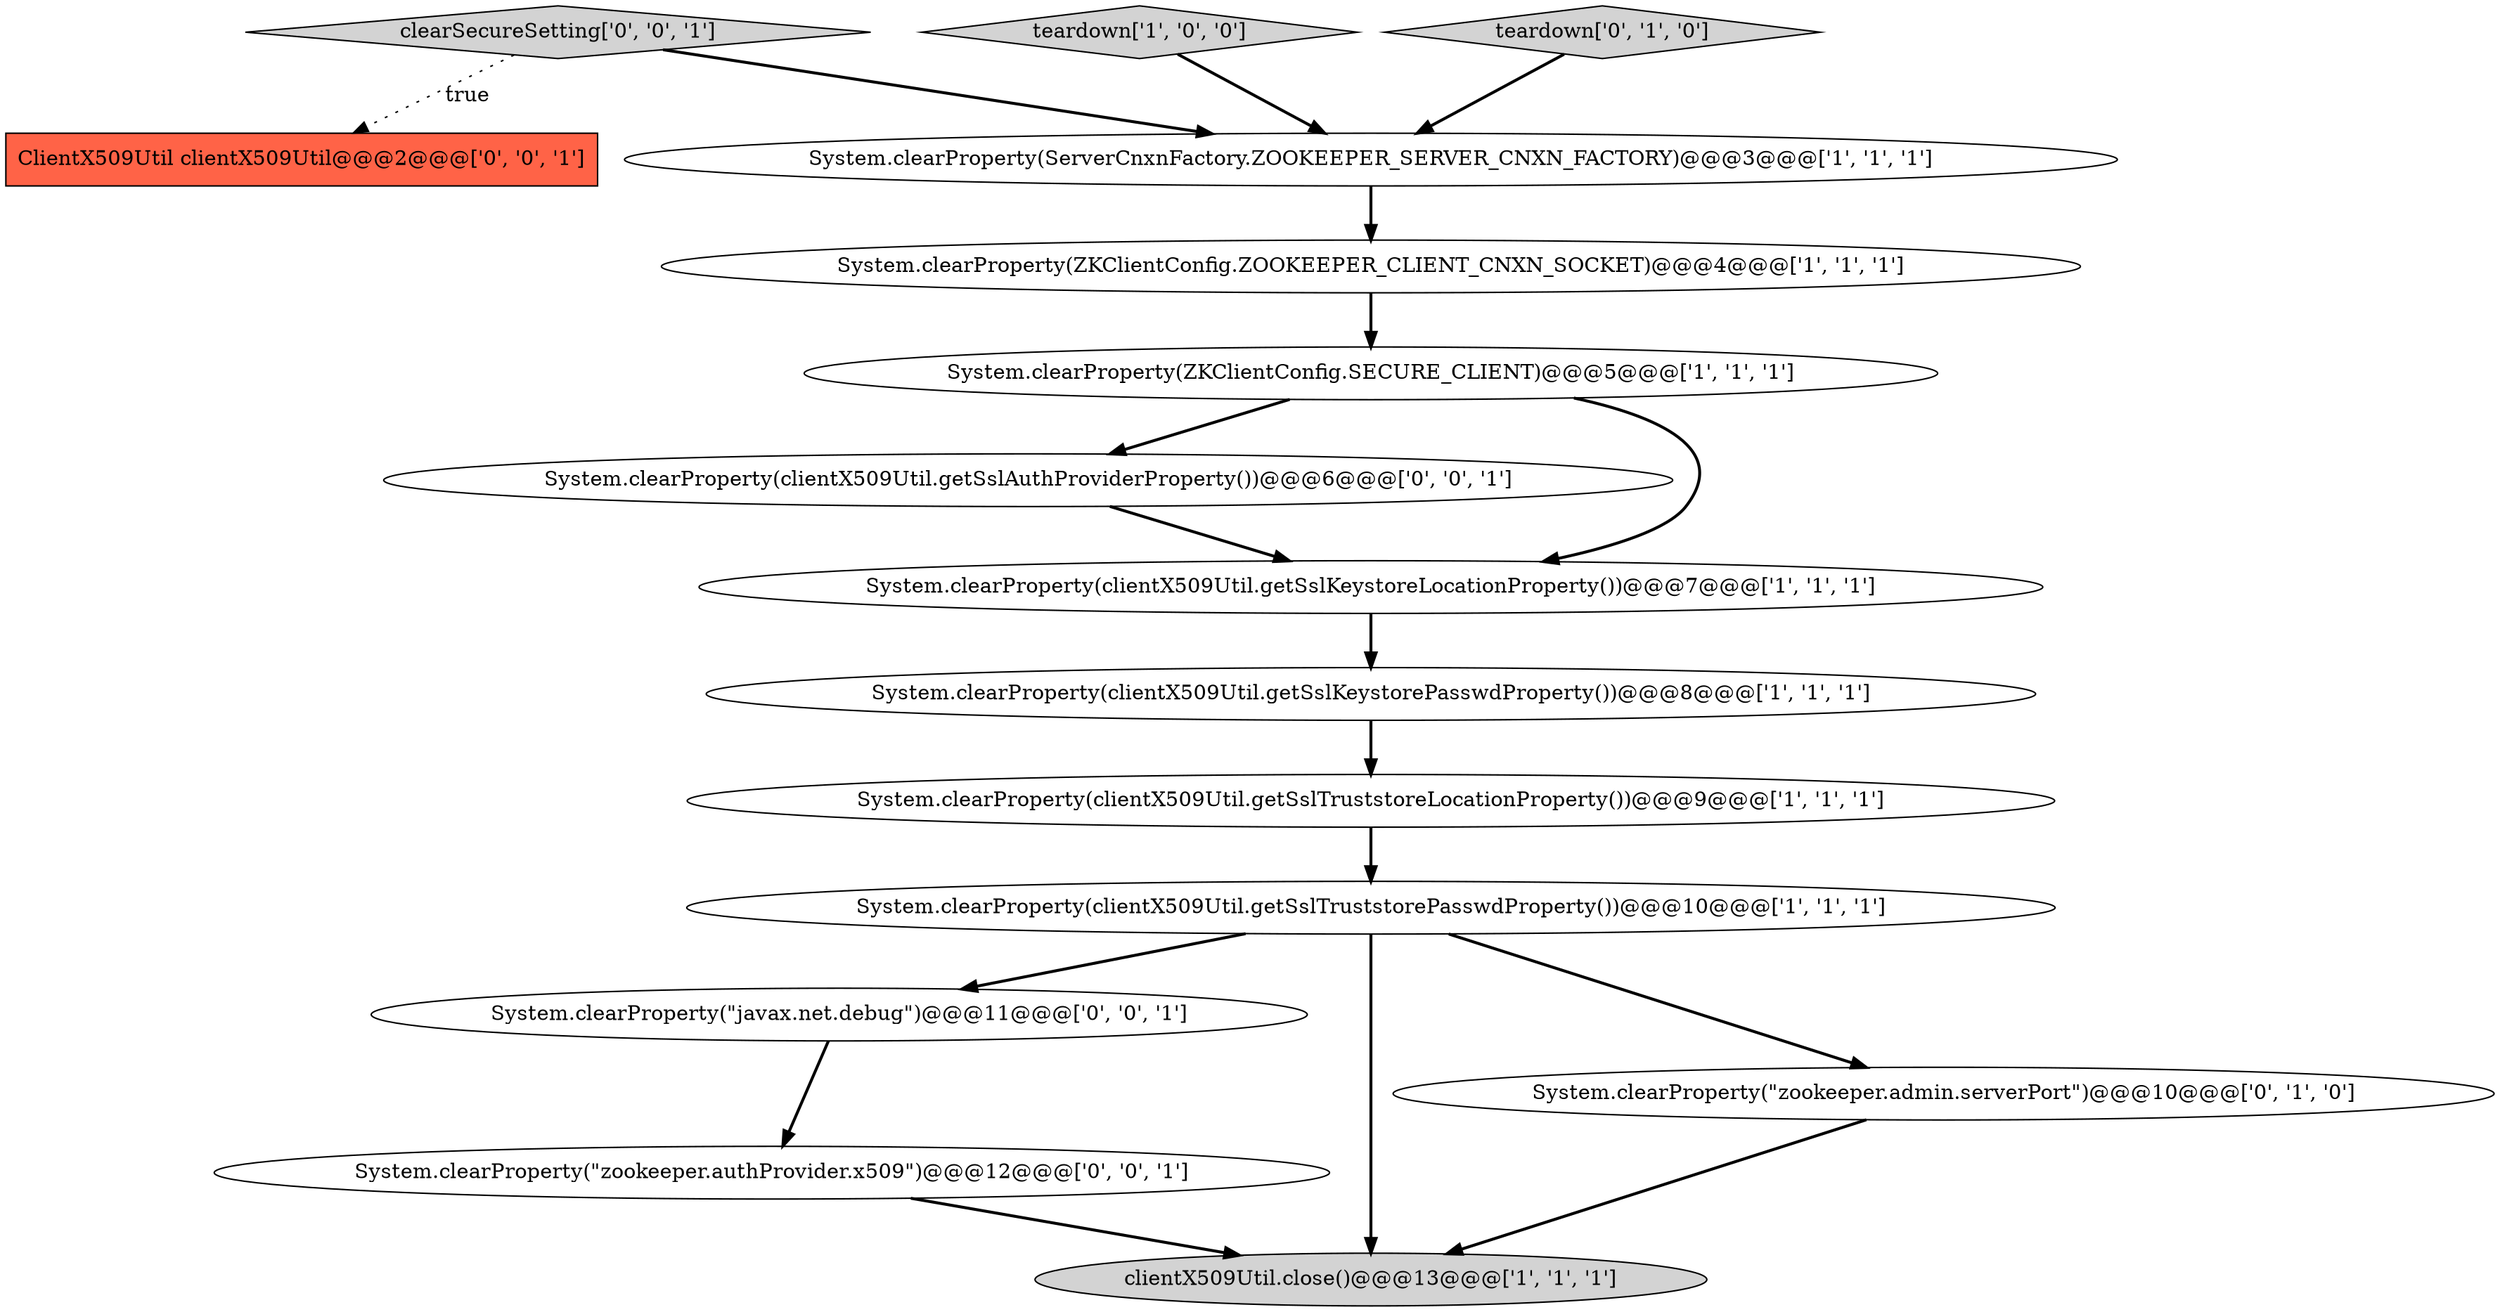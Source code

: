 digraph {
14 [style = filled, label = "System.clearProperty(clientX509Util.getSslAuthProviderProperty())@@@6@@@['0', '0', '1']", fillcolor = white, shape = ellipse image = "AAA0AAABBB3BBB"];
11 [style = filled, label = "ClientX509Util clientX509Util@@@2@@@['0', '0', '1']", fillcolor = tomato, shape = box image = "AAA0AAABBB3BBB"];
2 [style = filled, label = "System.clearProperty(clientX509Util.getSslTruststorePasswdProperty())@@@10@@@['1', '1', '1']", fillcolor = white, shape = ellipse image = "AAA0AAABBB1BBB"];
12 [style = filled, label = "System.clearProperty(\"javax.net.debug\")@@@11@@@['0', '0', '1']", fillcolor = white, shape = ellipse image = "AAA0AAABBB3BBB"];
5 [style = filled, label = "clientX509Util.close()@@@13@@@['1', '1', '1']", fillcolor = lightgray, shape = ellipse image = "AAA0AAABBB1BBB"];
15 [style = filled, label = "clearSecureSetting['0', '0', '1']", fillcolor = lightgray, shape = diamond image = "AAA0AAABBB3BBB"];
0 [style = filled, label = "teardown['1', '0', '0']", fillcolor = lightgray, shape = diamond image = "AAA0AAABBB1BBB"];
4 [style = filled, label = "System.clearProperty(ZKClientConfig.SECURE_CLIENT)@@@5@@@['1', '1', '1']", fillcolor = white, shape = ellipse image = "AAA0AAABBB1BBB"];
6 [style = filled, label = "System.clearProperty(ServerCnxnFactory.ZOOKEEPER_SERVER_CNXN_FACTORY)@@@3@@@['1', '1', '1']", fillcolor = white, shape = ellipse image = "AAA0AAABBB1BBB"];
8 [style = filled, label = "System.clearProperty(clientX509Util.getSslKeystoreLocationProperty())@@@7@@@['1', '1', '1']", fillcolor = white, shape = ellipse image = "AAA0AAABBB1BBB"];
3 [style = filled, label = "System.clearProperty(clientX509Util.getSslKeystorePasswdProperty())@@@8@@@['1', '1', '1']", fillcolor = white, shape = ellipse image = "AAA0AAABBB1BBB"];
13 [style = filled, label = "System.clearProperty(\"zookeeper.authProvider.x509\")@@@12@@@['0', '0', '1']", fillcolor = white, shape = ellipse image = "AAA0AAABBB3BBB"];
1 [style = filled, label = "System.clearProperty(ZKClientConfig.ZOOKEEPER_CLIENT_CNXN_SOCKET)@@@4@@@['1', '1', '1']", fillcolor = white, shape = ellipse image = "AAA0AAABBB1BBB"];
7 [style = filled, label = "System.clearProperty(clientX509Util.getSslTruststoreLocationProperty())@@@9@@@['1', '1', '1']", fillcolor = white, shape = ellipse image = "AAA0AAABBB1BBB"];
10 [style = filled, label = "teardown['0', '1', '0']", fillcolor = lightgray, shape = diamond image = "AAA0AAABBB2BBB"];
9 [style = filled, label = "System.clearProperty(\"zookeeper.admin.serverPort\")@@@10@@@['0', '1', '0']", fillcolor = white, shape = ellipse image = "AAA1AAABBB2BBB"];
0->6 [style = bold, label=""];
12->13 [style = bold, label=""];
2->9 [style = bold, label=""];
2->5 [style = bold, label=""];
15->11 [style = dotted, label="true"];
4->8 [style = bold, label=""];
10->6 [style = bold, label=""];
9->5 [style = bold, label=""];
6->1 [style = bold, label=""];
3->7 [style = bold, label=""];
15->6 [style = bold, label=""];
13->5 [style = bold, label=""];
14->8 [style = bold, label=""];
2->12 [style = bold, label=""];
8->3 [style = bold, label=""];
1->4 [style = bold, label=""];
4->14 [style = bold, label=""];
7->2 [style = bold, label=""];
}

